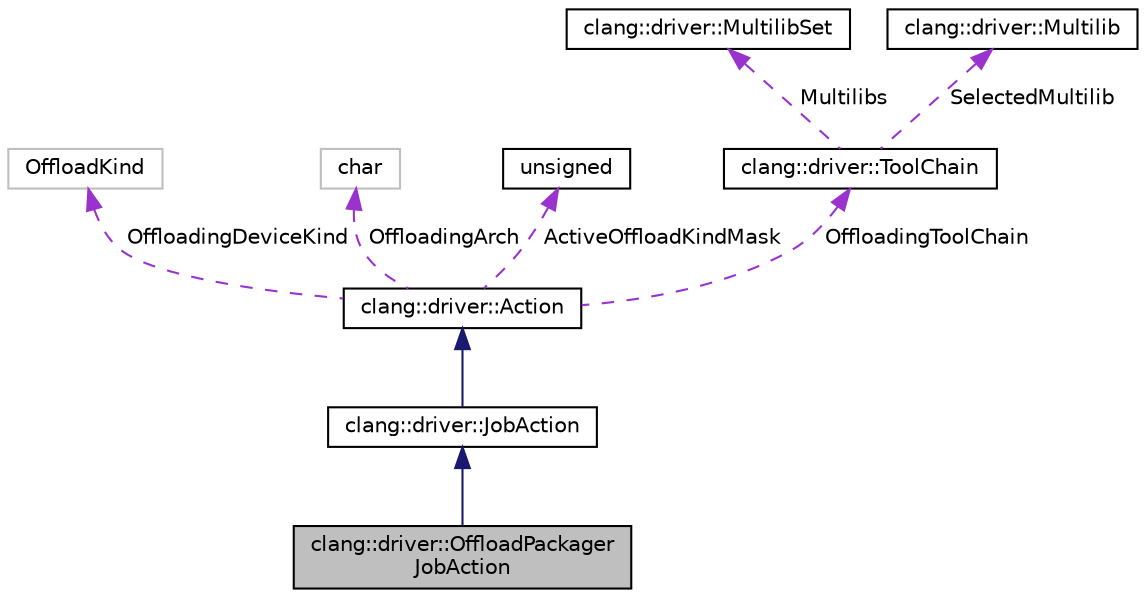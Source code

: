 digraph "clang::driver::OffloadPackagerJobAction"
{
 // LATEX_PDF_SIZE
  bgcolor="transparent";
  edge [fontname="Helvetica",fontsize="10",labelfontname="Helvetica",labelfontsize="10"];
  node [fontname="Helvetica",fontsize="10",shape=record];
  Node1 [label="clang::driver::OffloadPackager\lJobAction",height=0.2,width=0.4,color="black", fillcolor="grey75", style="filled", fontcolor="black",tooltip=" "];
  Node2 -> Node1 [dir="back",color="midnightblue",fontsize="10",style="solid",fontname="Helvetica"];
  Node2 [label="clang::driver::JobAction",height=0.2,width=0.4,color="black",URL="$classclang_1_1driver_1_1JobAction.html",tooltip=" "];
  Node3 -> Node2 [dir="back",color="midnightblue",fontsize="10",style="solid",fontname="Helvetica"];
  Node3 [label="clang::driver::Action",height=0.2,width=0.4,color="black",URL="$classclang_1_1driver_1_1Action.html",tooltip="Action - Represent an abstract compilation step to perform."];
  Node4 -> Node3 [dir="back",color="darkorchid3",fontsize="10",style="dashed",label=" OffloadingDeviceKind" ,fontname="Helvetica"];
  Node4 [label="OffloadKind",height=0.2,width=0.4,color="grey75",tooltip=" "];
  Node5 -> Node3 [dir="back",color="darkorchid3",fontsize="10",style="dashed",label=" OffloadingArch" ,fontname="Helvetica"];
  Node5 [label="char",height=0.2,width=0.4,color="grey75",tooltip=" "];
  Node6 -> Node3 [dir="back",color="darkorchid3",fontsize="10",style="dashed",label=" ActiveOffloadKindMask" ,fontname="Helvetica"];
  Node6 [label="unsigned",height=0.2,width=0.4,color="black",URL="$classunsigned.html",tooltip=" "];
  Node7 -> Node3 [dir="back",color="darkorchid3",fontsize="10",style="dashed",label=" OffloadingToolChain" ,fontname="Helvetica"];
  Node7 [label="clang::driver::ToolChain",height=0.2,width=0.4,color="black",URL="$classclang_1_1driver_1_1ToolChain.html",tooltip="ToolChain - Access to tools for a single platform."];
  Node8 -> Node7 [dir="back",color="darkorchid3",fontsize="10",style="dashed",label=" Multilibs" ,fontname="Helvetica"];
  Node8 [label="clang::driver::MultilibSet",height=0.2,width=0.4,color="black",URL="$classclang_1_1driver_1_1MultilibSet.html",tooltip=" "];
  Node9 -> Node7 [dir="back",color="darkorchid3",fontsize="10",style="dashed",label=" SelectedMultilib" ,fontname="Helvetica"];
  Node9 [label="clang::driver::Multilib",height=0.2,width=0.4,color="black",URL="$classclang_1_1driver_1_1Multilib.html",tooltip="This corresponds to a single GCC Multilib, or a segment of one controlled by a command line flag."];
}
